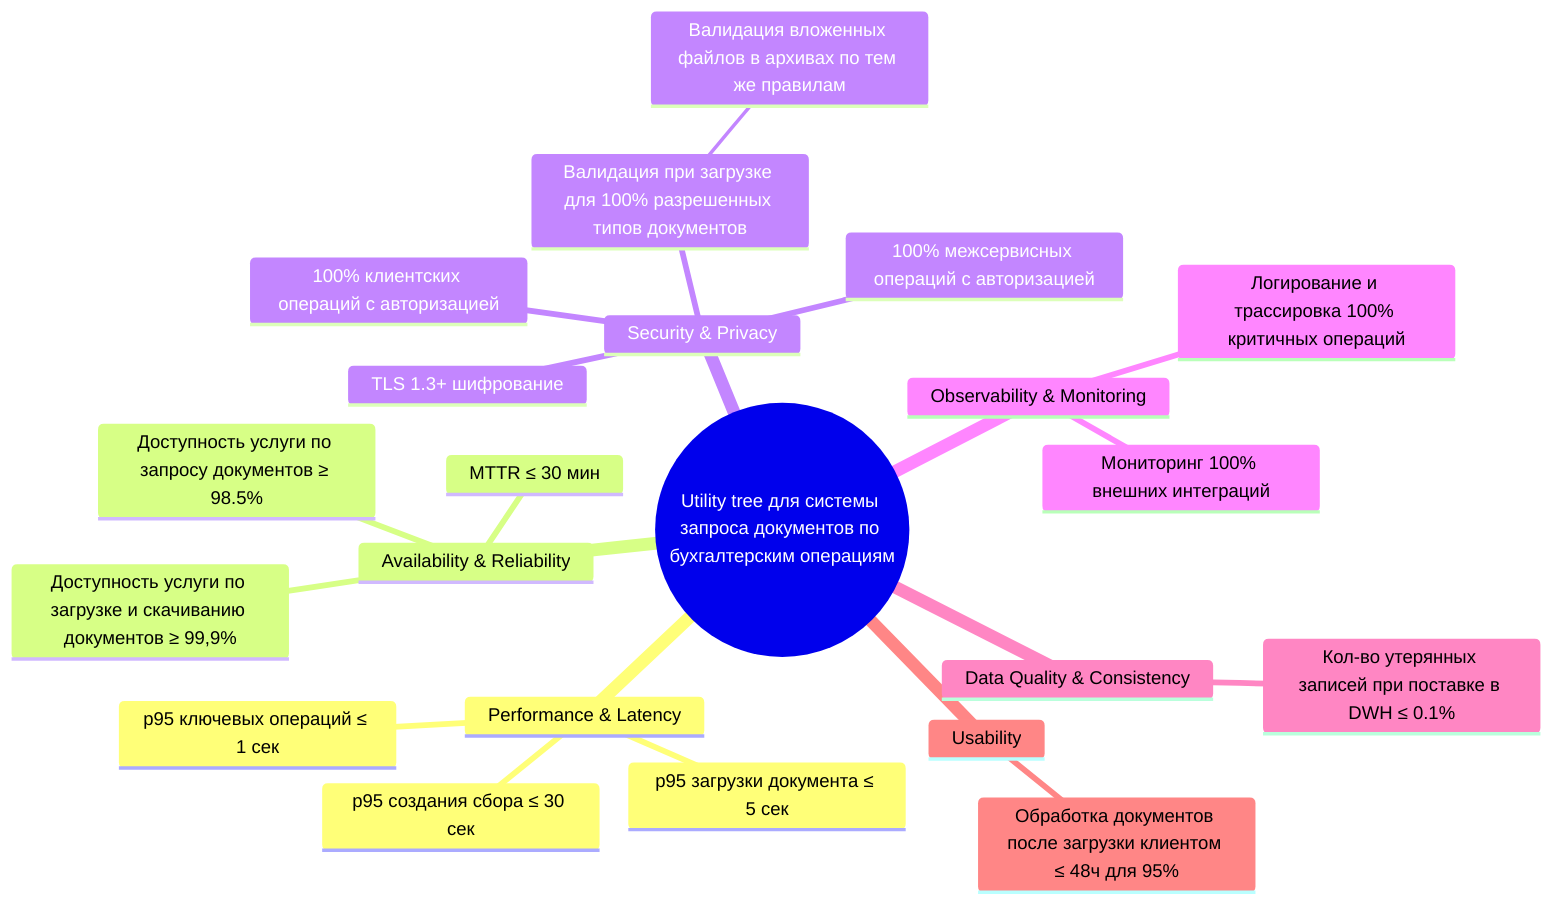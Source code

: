 mindmap
  root((Utility tree для системы запроса документов по бухгалтерским операциям))
    Performance & Latency
      p95 ключевых операций ≤ 1 сек
      p95 создания сбора ≤ 30 сек
      p95 загрузки документа ≤ 5 сек
    Availability & Reliability
      Доступность услуги по запросу документов ≥ 98.5%
      Доступность услуги по загрузке и скачиванию документов ≥ 99,9%
      MTTR ≤ 30 мин
    Security & Privacy
      100% клиентских операций с авторизацией
      100% межсервисных операций с авторизацией
      TLS 1.3+ шифрование
      Валидация при загрузке для 100% разрешенных типов документов
        Валидация вложенных файлов в архивах по тем же правилам
    Observability & Monitoring
      Логирование и трассировка 100% критичных операций
      Мониторинг 100% внешних интеграций
    Data Quality & Consistency
      Кол-во утерянных записей при поставке в DWH ≤ 0.1%
    Usability
      Обработка документов после загрузки клиентом ≤ 48ч для 95%